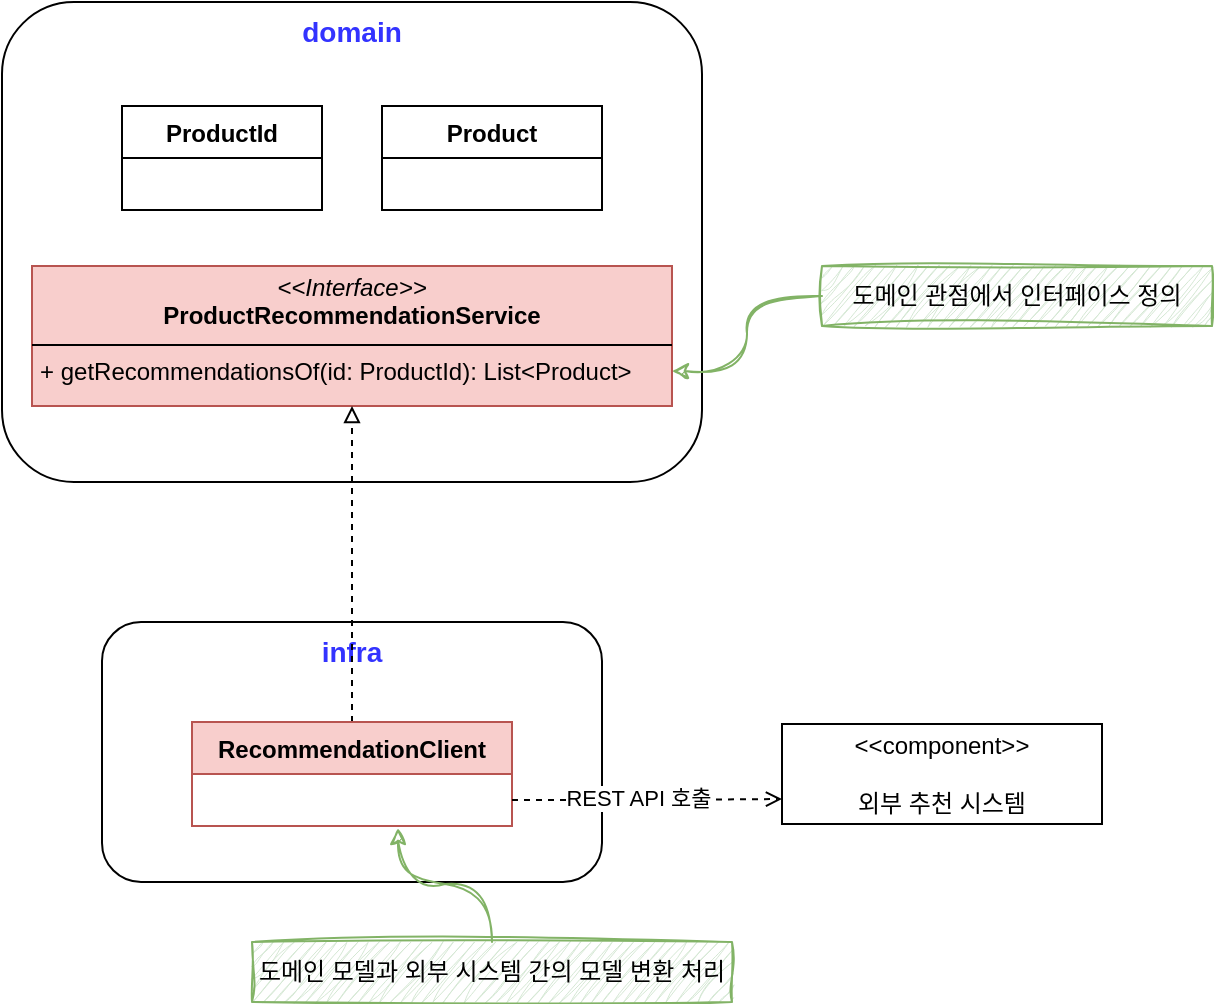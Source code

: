 <mxfile version="24.6.4" type="device">
  <diagram name="페이지-1" id="JEgsN9jZzLSVQp3l7ToV">
    <mxGraphModel dx="1137" dy="1059" grid="1" gridSize="10" guides="1" tooltips="1" connect="1" arrows="1" fold="1" page="1" pageScale="1" pageWidth="827" pageHeight="1169" math="0" shadow="0">
      <root>
        <mxCell id="0" />
        <mxCell id="1" parent="0" />
        <mxCell id="AHefoVSBo7bVPghSOMj6-16" value="infra" style="rounded=1;whiteSpace=wrap;html=1;fontStyle=1;fontColor=#3333FF;verticalAlign=top;fontSize=14;" vertex="1" parent="1">
          <mxGeometry x="200" y="440" width="250" height="130" as="geometry" />
        </mxCell>
        <mxCell id="AHefoVSBo7bVPghSOMj6-1" value="domain" style="rounded=1;whiteSpace=wrap;html=1;fontStyle=1;fontColor=#3333FF;verticalAlign=top;fontSize=14;" vertex="1" parent="1">
          <mxGeometry x="150" y="130" width="350" height="240" as="geometry" />
        </mxCell>
        <mxCell id="AHefoVSBo7bVPghSOMj6-3" value="&amp;lt;&amp;lt;component&amp;gt;&amp;gt;&lt;div&gt;&lt;br&gt;&lt;/div&gt;&lt;div&gt;외부 추천 시스템&lt;/div&gt;" style="rounded=0;whiteSpace=wrap;html=1;" vertex="1" parent="1">
          <mxGeometry x="540" y="491" width="160" height="50" as="geometry" />
        </mxCell>
        <mxCell id="AHefoVSBo7bVPghSOMj6-7" value="&lt;p style=&quot;margin:0px;margin-top:4px;text-align:center;&quot;&gt;&lt;i&gt;&amp;lt;&amp;lt;Interface&amp;gt;&amp;gt;&lt;/i&gt;&lt;br&gt;&lt;b&gt;ProductRecommendationService&lt;/b&gt;&lt;/p&gt;&lt;hr size=&quot;1&quot; style=&quot;border-style:solid;&quot;&gt;&lt;p style=&quot;margin:0px;margin-left:4px;&quot;&gt;&lt;span style=&quot;background-color: initial;&quot;&gt;+ getRecommendationsOf(id: ProductId): List&amp;lt;Product&amp;gt;&lt;/span&gt;&lt;/p&gt;" style="verticalAlign=top;align=left;overflow=fill;html=1;whiteSpace=wrap;fillColor=#f8cecc;strokeColor=#b85450;" vertex="1" parent="1">
          <mxGeometry x="165" y="262" width="320" height="70" as="geometry" />
        </mxCell>
        <mxCell id="AHefoVSBo7bVPghSOMj6-17" style="edgeStyle=orthogonalEdgeStyle;rounded=0;orthogonalLoop=1;jettySize=auto;html=1;dashed=1;endArrow=block;endFill=0;" edge="1" parent="1" source="AHefoVSBo7bVPghSOMj6-8" target="AHefoVSBo7bVPghSOMj6-7">
          <mxGeometry relative="1" as="geometry" />
        </mxCell>
        <mxCell id="AHefoVSBo7bVPghSOMj6-8" value="RecommendationClient" style="swimlane;fontStyle=1;align=center;verticalAlign=top;childLayout=stackLayout;horizontal=1;startSize=26;horizontalStack=0;resizeParent=1;resizeParentMax=0;resizeLast=0;collapsible=1;marginBottom=0;whiteSpace=wrap;html=1;fillColor=#f8cecc;strokeColor=#b85450;" vertex="1" parent="1">
          <mxGeometry x="245" y="490" width="160" height="52" as="geometry" />
        </mxCell>
        <mxCell id="AHefoVSBo7bVPghSOMj6-11" value="&amp;nbsp;&amp;nbsp;" style="text;strokeColor=none;fillColor=none;align=left;verticalAlign=top;spacingLeft=4;spacingRight=4;overflow=hidden;rotatable=0;points=[[0,0.5],[1,0.5]];portConstraint=eastwest;whiteSpace=wrap;html=1;" vertex="1" parent="AHefoVSBo7bVPghSOMj6-8">
          <mxGeometry y="26" width="160" height="26" as="geometry" />
        </mxCell>
        <mxCell id="AHefoVSBo7bVPghSOMj6-12" value="ProductId" style="swimlane;fontStyle=1;align=center;verticalAlign=top;childLayout=stackLayout;horizontal=1;startSize=26;horizontalStack=0;resizeParent=1;resizeParentMax=0;resizeLast=0;collapsible=1;marginBottom=0;whiteSpace=wrap;html=1;" vertex="1" parent="1">
          <mxGeometry x="210" y="182" width="100" height="52" as="geometry" />
        </mxCell>
        <mxCell id="AHefoVSBo7bVPghSOMj6-13" value="&amp;nbsp;&amp;nbsp;" style="text;strokeColor=none;fillColor=none;align=left;verticalAlign=top;spacingLeft=4;spacingRight=4;overflow=hidden;rotatable=0;points=[[0,0.5],[1,0.5]];portConstraint=eastwest;whiteSpace=wrap;html=1;" vertex="1" parent="AHefoVSBo7bVPghSOMj6-12">
          <mxGeometry y="26" width="100" height="26" as="geometry" />
        </mxCell>
        <mxCell id="AHefoVSBo7bVPghSOMj6-14" value="Product" style="swimlane;fontStyle=1;align=center;verticalAlign=top;childLayout=stackLayout;horizontal=1;startSize=26;horizontalStack=0;resizeParent=1;resizeParentMax=0;resizeLast=0;collapsible=1;marginBottom=0;whiteSpace=wrap;html=1;" vertex="1" parent="1">
          <mxGeometry x="340" y="182" width="110" height="52" as="geometry" />
        </mxCell>
        <mxCell id="AHefoVSBo7bVPghSOMj6-15" value="&amp;nbsp;&amp;nbsp;" style="text;strokeColor=none;fillColor=none;align=left;verticalAlign=top;spacingLeft=4;spacingRight=4;overflow=hidden;rotatable=0;points=[[0,0.5],[1,0.5]];portConstraint=eastwest;whiteSpace=wrap;html=1;" vertex="1" parent="AHefoVSBo7bVPghSOMj6-14">
          <mxGeometry y="26" width="110" height="26" as="geometry" />
        </mxCell>
        <mxCell id="AHefoVSBo7bVPghSOMj6-18" style="edgeStyle=orthogonalEdgeStyle;rounded=0;orthogonalLoop=1;jettySize=auto;html=1;entryX=0;entryY=0.75;entryDx=0;entryDy=0;dashed=1;endArrow=open;endFill=0;" edge="1" parent="1" source="AHefoVSBo7bVPghSOMj6-11" target="AHefoVSBo7bVPghSOMj6-3">
          <mxGeometry relative="1" as="geometry" />
        </mxCell>
        <mxCell id="AHefoVSBo7bVPghSOMj6-23" value="REST API 호출" style="edgeLabel;html=1;align=center;verticalAlign=middle;resizable=0;points=[];" vertex="1" connectable="0" parent="AHefoVSBo7bVPghSOMj6-18">
          <mxGeometry x="-0.173" y="2" relative="1" as="geometry">
            <mxPoint x="7" y="1" as="offset" />
          </mxGeometry>
        </mxCell>
        <mxCell id="AHefoVSBo7bVPghSOMj6-19" value="도메인 모델과 외부 시스템 간의 모델 변환 처리" style="text;html=1;align=center;verticalAlign=middle;whiteSpace=wrap;rounded=0;fillColor=#d5e8d4;strokeColor=#82b366;sketch=1;curveFitting=1;jiggle=2;" vertex="1" parent="1">
          <mxGeometry x="275" y="600" width="240" height="30" as="geometry" />
        </mxCell>
        <mxCell id="AHefoVSBo7bVPghSOMj6-20" style="edgeStyle=orthogonalEdgeStyle;rounded=0;orthogonalLoop=1;jettySize=auto;html=1;entryX=0.644;entryY=1.038;entryDx=0;entryDy=0;entryPerimeter=0;curved=1;fillColor=#d5e8d4;strokeColor=#82b366;sketch=1;curveFitting=1;jiggle=2;" edge="1" parent="1" source="AHefoVSBo7bVPghSOMj6-19" target="AHefoVSBo7bVPghSOMj6-11">
          <mxGeometry relative="1" as="geometry" />
        </mxCell>
        <mxCell id="AHefoVSBo7bVPghSOMj6-22" style="edgeStyle=orthogonalEdgeStyle;rounded=0;orthogonalLoop=1;jettySize=auto;html=1;entryX=1;entryY=0.75;entryDx=0;entryDy=0;curved=1;fillColor=#d5e8d4;strokeColor=#82b366;flowAnimation=0;shadow=0;sketch=1;curveFitting=1;jiggle=2;" edge="1" parent="1" source="AHefoVSBo7bVPghSOMj6-21" target="AHefoVSBo7bVPghSOMj6-7">
          <mxGeometry relative="1" as="geometry" />
        </mxCell>
        <mxCell id="AHefoVSBo7bVPghSOMj6-21" value="도메인 관점에서 인터페이스 정의" style="text;html=1;align=center;verticalAlign=middle;whiteSpace=wrap;rounded=0;fillColor=#d5e8d4;strokeColor=#82b366;sketch=1;curveFitting=1;jiggle=2;" vertex="1" parent="1">
          <mxGeometry x="560" y="262" width="195" height="30" as="geometry" />
        </mxCell>
      </root>
    </mxGraphModel>
  </diagram>
</mxfile>
